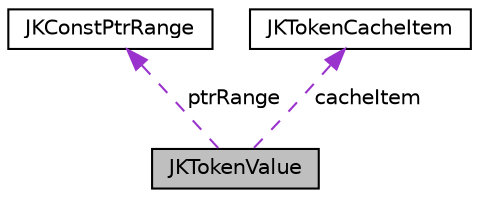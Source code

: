 digraph "JKTokenValue"
{
  edge [fontname="Helvetica",fontsize="10",labelfontname="Helvetica",labelfontsize="10"];
  node [fontname="Helvetica",fontsize="10",shape=record];
  Node1 [label="JKTokenValue",height=0.2,width=0.4,color="black", fillcolor="grey75", style="filled" fontcolor="black"];
  Node2 -> Node1 [dir="back",color="darkorchid3",fontsize="10",style="dashed",label=" ptrRange" ,fontname="Helvetica"];
  Node2 [label="JKConstPtrRange",height=0.2,width=0.4,color="black", fillcolor="white", style="filled",URL="$struct_j_k_const_ptr_range.html"];
  Node3 -> Node1 [dir="back",color="darkorchid3",fontsize="10",style="dashed",label=" cacheItem" ,fontname="Helvetica"];
  Node3 [label="JKTokenCacheItem",height=0.2,width=0.4,color="black", fillcolor="white", style="filled",URL="$struct_j_k_token_cache_item.html"];
}
